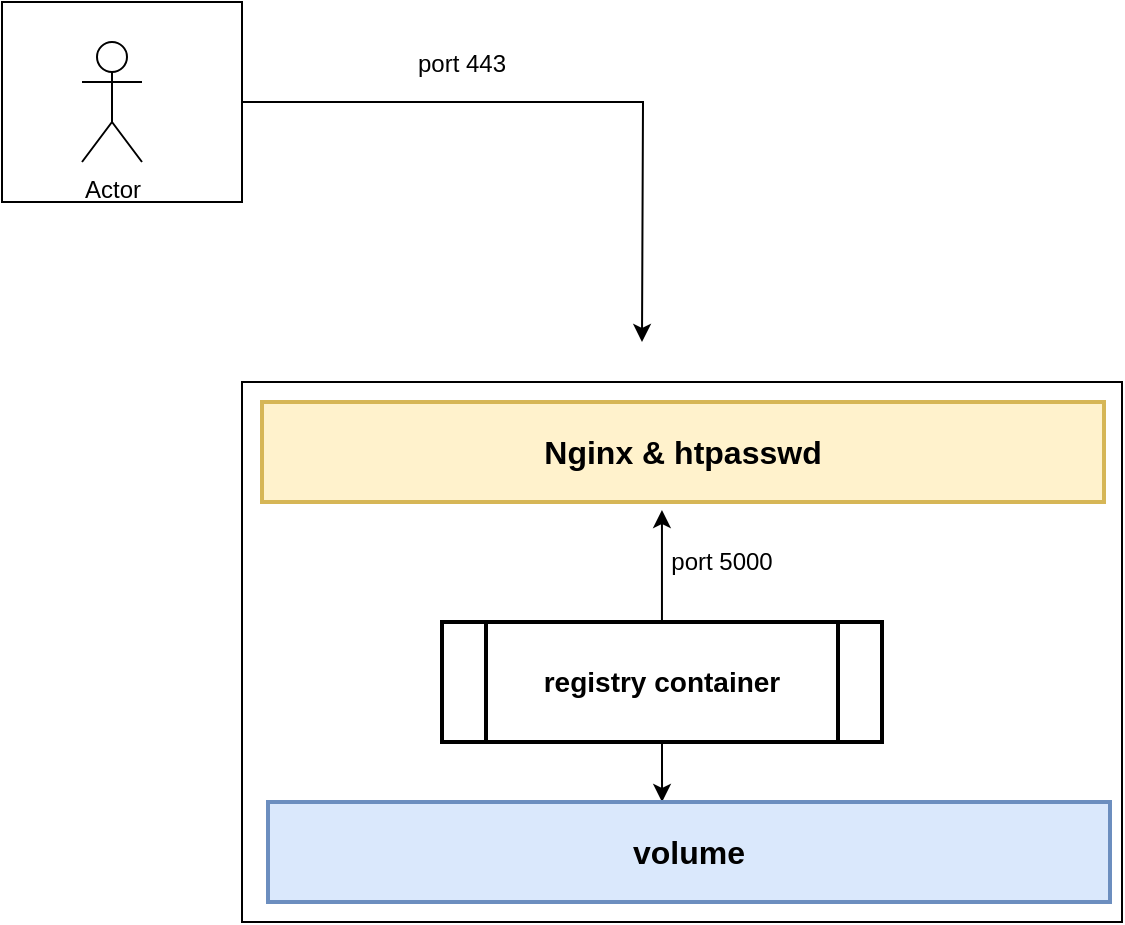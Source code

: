 <mxfile version="13.7.9" type="github">
  <diagram id="dAuasBkUgSq8A3f-juCa" name="Page-1">
    <mxGraphModel dx="1133" dy="1864" grid="1" gridSize="10" guides="1" tooltips="1" connect="1" arrows="1" fold="1" page="1" pageScale="1" pageWidth="827" pageHeight="1169" math="0" shadow="0">
      <root>
        <mxCell id="0" />
        <mxCell id="1" parent="0" />
        <mxCell id="XcQa7XVQEId1qTrQ1qtS-3" style="edgeStyle=orthogonalEdgeStyle;rounded=0;orthogonalLoop=1;jettySize=auto;html=1;entryX=0.475;entryY=1.08;entryDx=0;entryDy=0;entryPerimeter=0;" edge="1" parent="1" source="XcQa7XVQEId1qTrQ1qtS-1" target="XcQa7XVQEId1qTrQ1qtS-2">
          <mxGeometry relative="1" as="geometry" />
        </mxCell>
        <mxCell id="XcQa7XVQEId1qTrQ1qtS-6" style="edgeStyle=orthogonalEdgeStyle;rounded=0;orthogonalLoop=1;jettySize=auto;html=1;entryX=0.468;entryY=0;entryDx=0;entryDy=0;entryPerimeter=0;" edge="1" parent="1" source="XcQa7XVQEId1qTrQ1qtS-1" target="XcQa7XVQEId1qTrQ1qtS-5">
          <mxGeometry relative="1" as="geometry" />
        </mxCell>
        <mxCell id="XcQa7XVQEId1qTrQ1qtS-1" value="&lt;font style=&quot;font-size: 14px&quot;&gt;&lt;b&gt;registry container&lt;/b&gt;&lt;/font&gt;" style="shape=process;whiteSpace=wrap;html=1;backgroundOutline=1;strokeWidth=2;" vertex="1" parent="1">
          <mxGeometry x="290" y="240" width="220" height="60" as="geometry" />
        </mxCell>
        <mxCell id="XcQa7XVQEId1qTrQ1qtS-2" value="&lt;b&gt;&lt;font style=&quot;font-size: 16px&quot;&gt;Nginx &amp;amp; htpasswd&lt;/font&gt;&lt;/b&gt;" style="rounded=0;whiteSpace=wrap;html=1;strokeWidth=2;fillColor=#fff2cc;strokeColor=#d6b656;" vertex="1" parent="1">
          <mxGeometry x="200" y="130" width="421" height="50" as="geometry" />
        </mxCell>
        <mxCell id="XcQa7XVQEId1qTrQ1qtS-4" value="port 5000" style="rounded=0;whiteSpace=wrap;html=1;strokeWidth=2;fillColor=none;opacity=0;" vertex="1" parent="1">
          <mxGeometry x="370" y="180" width="120" height="60" as="geometry" />
        </mxCell>
        <mxCell id="XcQa7XVQEId1qTrQ1qtS-5" value="&lt;span style=&quot;font-size: 16px&quot;&gt;&lt;b&gt;volume&lt;/b&gt;&lt;/span&gt;" style="rounded=0;whiteSpace=wrap;html=1;strokeWidth=2;fillColor=#dae8fc;strokeColor=#6c8ebf;" vertex="1" parent="1">
          <mxGeometry x="203" y="330" width="421" height="50" as="geometry" />
        </mxCell>
        <mxCell id="XcQa7XVQEId1qTrQ1qtS-8" value="" style="rounded=0;whiteSpace=wrap;html=1;strokeWidth=1;fillColor=none;" vertex="1" parent="1">
          <mxGeometry x="190" y="120" width="440" height="270" as="geometry" />
        </mxCell>
        <mxCell id="XcQa7XVQEId1qTrQ1qtS-11" style="edgeStyle=orthogonalEdgeStyle;rounded=0;orthogonalLoop=1;jettySize=auto;html=1;" edge="1" parent="1" source="XcQa7XVQEId1qTrQ1qtS-9">
          <mxGeometry relative="1" as="geometry">
            <mxPoint x="390" y="100.0" as="targetPoint" />
          </mxGeometry>
        </mxCell>
        <mxCell id="XcQa7XVQEId1qTrQ1qtS-9" value="" style="rounded=0;whiteSpace=wrap;html=1;strokeWidth=1;fillColor=none;" vertex="1" parent="1">
          <mxGeometry x="70" y="-70" width="120" height="100" as="geometry" />
        </mxCell>
        <mxCell id="XcQa7XVQEId1qTrQ1qtS-10" value="Actor" style="shape=umlActor;verticalLabelPosition=bottom;verticalAlign=top;html=1;outlineConnect=0;strokeWidth=1;fillColor=none;" vertex="1" parent="1">
          <mxGeometry x="110" y="-50" width="30" height="60" as="geometry" />
        </mxCell>
        <mxCell id="XcQa7XVQEId1qTrQ1qtS-12" value="&lt;p style=&quot;line-height: 0%&quot;&gt;port 443&lt;/p&gt;" style="rounded=0;whiteSpace=wrap;html=1;strokeWidth=1;fillColor=none;opacity=0;" vertex="1" parent="1">
          <mxGeometry x="240" y="-70" width="120" height="60" as="geometry" />
        </mxCell>
      </root>
    </mxGraphModel>
  </diagram>
</mxfile>
